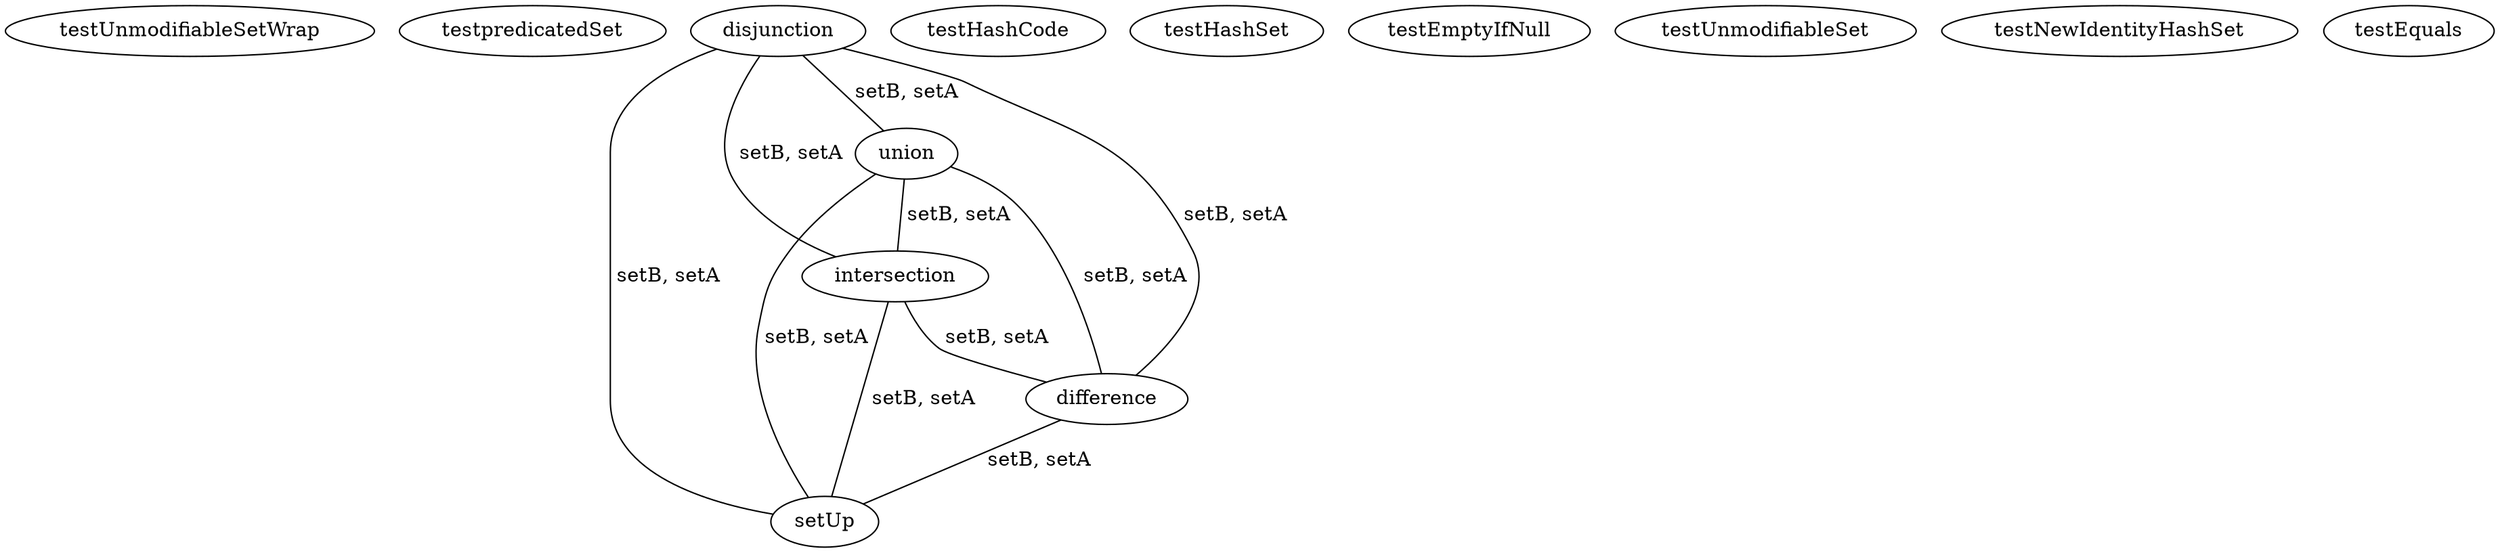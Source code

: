 digraph G {
testUnmodifiableSetWrap;
testpredicatedSet;
disjunction;
union;
testHashCode;
testHashSet;
testEmptyIfNull;
intersection;
difference;
setUp;
testUnmodifiableSet;
testNewIdentityHashSet;
testEquals;
disjunction -> intersection [label=" setB, setA", dir=none];
disjunction -> difference [label=" setB, setA", dir=none];
disjunction -> setUp [label=" setB, setA", dir=none];
disjunction -> union [label=" setB, setA", dir=none];
intersection -> difference [label=" setB, setA", dir=none];
intersection -> setUp [label=" setB, setA", dir=none];
difference -> setUp [label=" setB, setA", dir=none];
union -> intersection [label=" setB, setA", dir=none];
union -> difference [label=" setB, setA", dir=none];
union -> setUp [label=" setB, setA", dir=none];
}